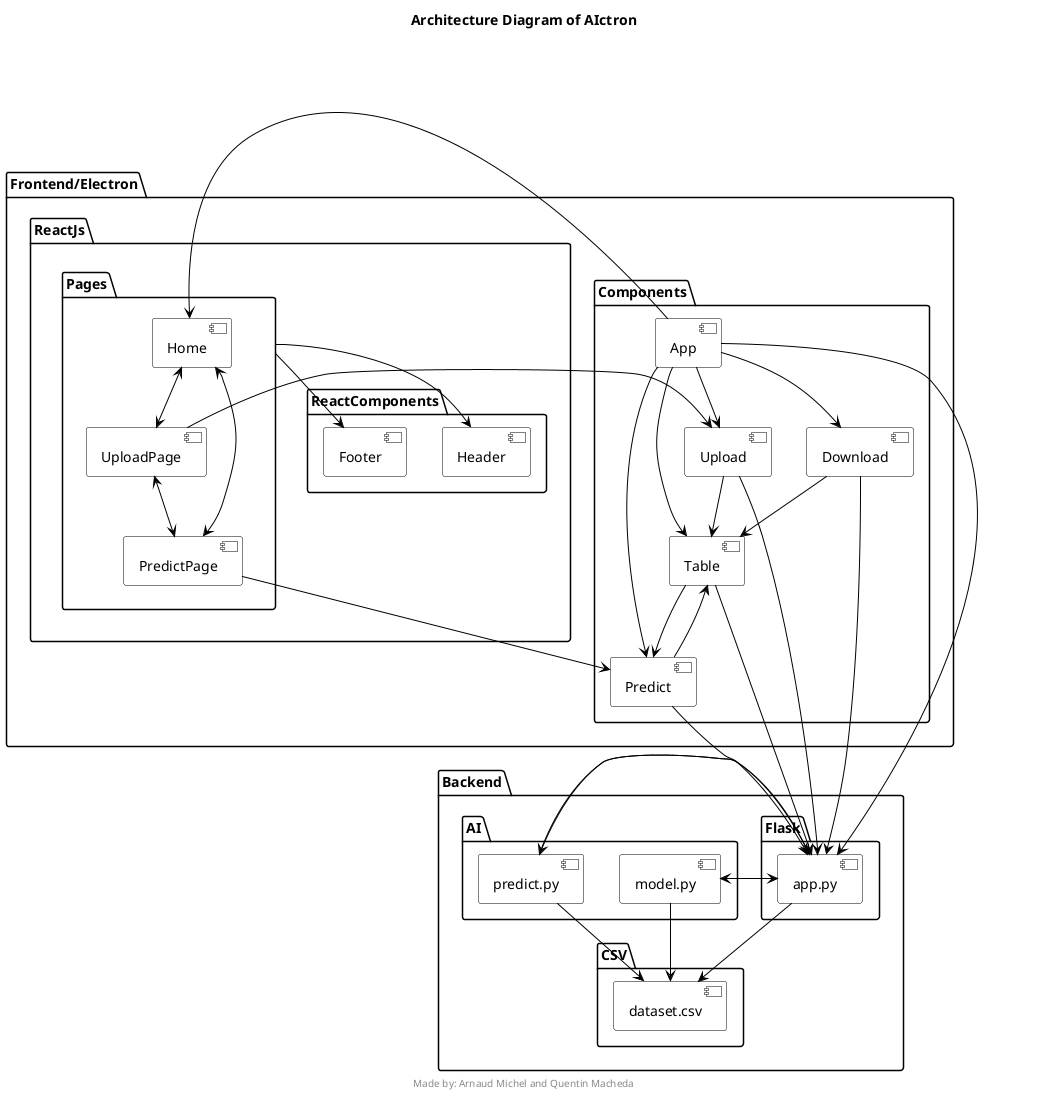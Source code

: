 @startuml

title Architecture Diagram of AIctron

skinparam component {
    BackgroundColor White
    BorderColor Black
    ArrowColor Black
}

package Frontend/Electron{
    package "Components" {
        [App]
        [Upload]
        [Table]
        [Download]
        [Predict]
    }

    package ReactJs {
        package Pages {
            [Home]
            [UploadPage]
            [PredictPage]
        }

        package ReactComponents {
            [Header]
            [Footer]
        }
        Pages --> [Footer]
        Pages --> [Header]
    }

    [App] --> [Home]
    [Home] <--> [UploadPage]
    [Home] <--> [PredictPage]
    [UploadPage] <--> [PredictPage]
    [UploadPage] --> [Upload]
    [PredictPage] --> [Predict]
}

[App] --> [Upload]
[App] --> [Table]
[App] --> [Download]
[App] --> [Predict]

[Upload] --> [Table]
[Predict] --> [Table]
[Download] --> [Table]

[Table] --> [Predict]

package Backend {
    package "Flask" {
        [app.py]
    }

    package AI {
        [model.py]
        [predict.py]
    }

    package "CSV" {
        [dataset.csv]
    }

    [app.py] --> [model.py]
    [app.py] --> [predict.py]
    [app.py] --> [dataset.csv]
    [model.py] --> [dataset.csv]
    [predict.py] --> [dataset.csv]


    [model.py] --> [app.py]

    [predict.py] --> [app.py]

}

[App] --> [app.py]
[Upload] --> [app.py]
[Table] --> [app.py]
[Download] --> [app.py]
[Predict] --> [app.py]


footer Made by: Arnaud Michel and Quentin Macheda

@enduml